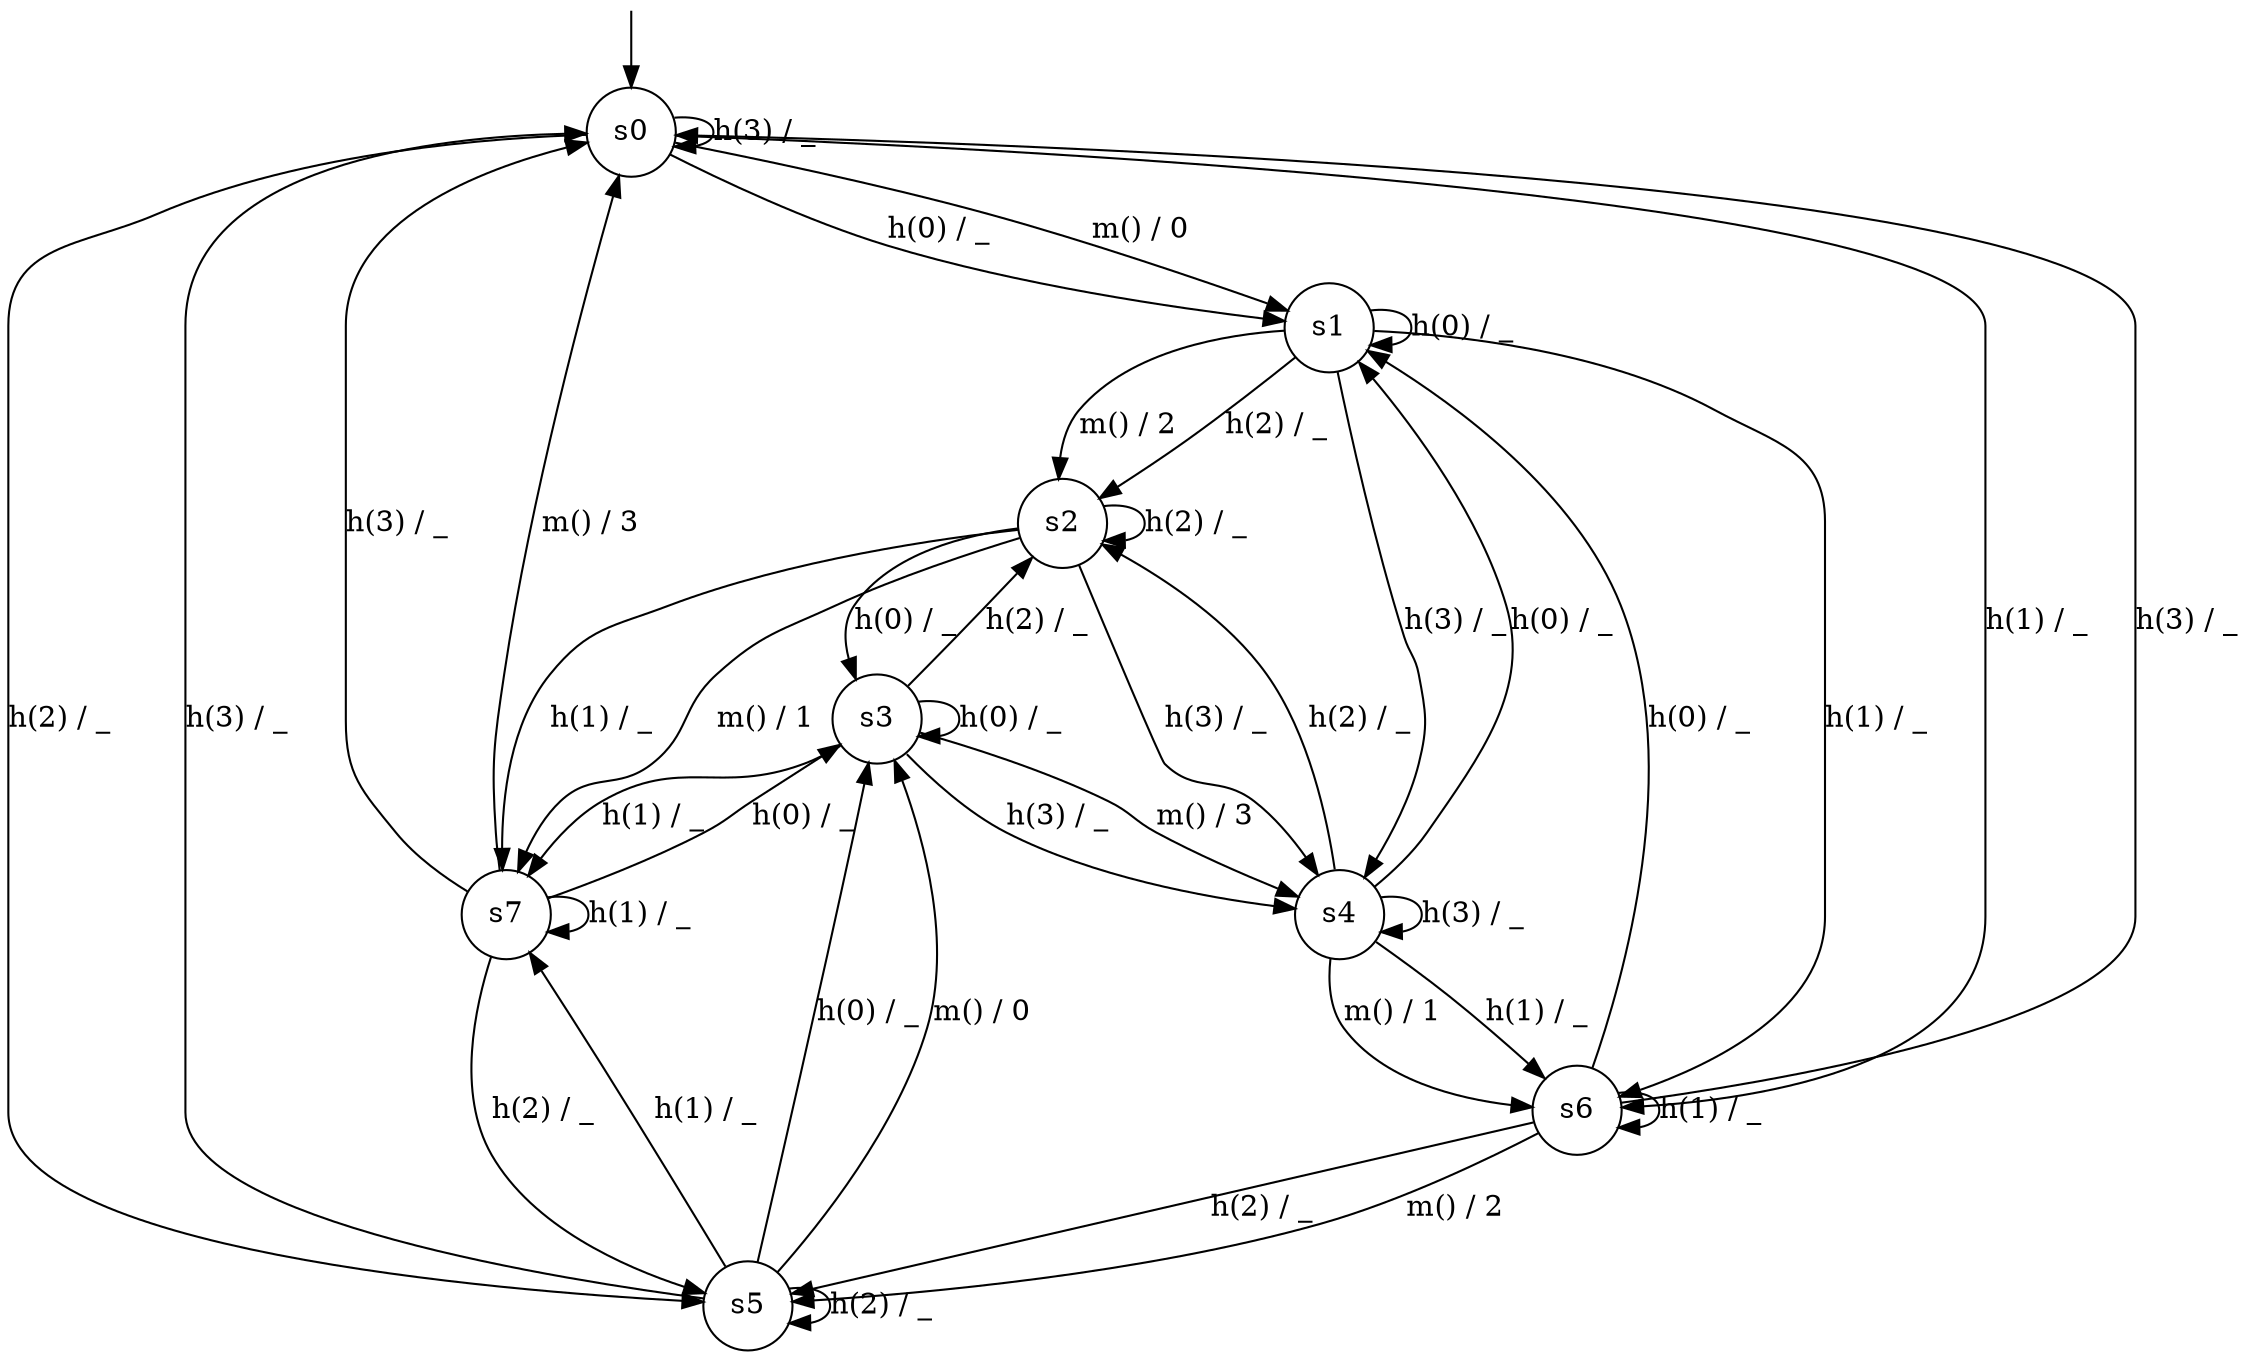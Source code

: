 digraph g {

	s0 [shape="circle" label="s0"];
	s1 [shape="circle" label="s1"];
	s2 [shape="circle" label="s2"];
	s3 [shape="circle" label="s3"];
	s4 [shape="circle" label="s4"];
	s5 [shape="circle" label="s5"];
	s6 [shape="circle" label="s6"];
	s7 [shape="circle" label="s7"];
	s0 -> s1 [label="h(0) / _"];
	s0 -> s6 [label="h(1) / _"];
	s0 -> s5 [label="h(2) / _"];
	s0 -> s0 [label="h(3) / _"];
	s0 -> s1 [label="m() / 0"];
	s1 -> s1 [label="h(0) / _"];
	s1 -> s6 [label="h(1) / _"];
	s1 -> s2 [label="h(2) / _"];
	s1 -> s4 [label="h(3) / _"];
	s1 -> s2 [label="m() / 2"];
	s2 -> s3 [label="h(0) / _"];
	s2 -> s7 [label="h(1) / _"];
	s2 -> s2 [label="h(2) / _"];
	s2 -> s4 [label="h(3) / _"];
	s2 -> s7 [label="m() / 1"];
	s3 -> s3 [label="h(0) / _"];
	s3 -> s7 [label="h(1) / _"];
	s3 -> s2 [label="h(2) / _"];
	s3 -> s4 [label="h(3) / _"];
	s3 -> s4 [label="m() / 3"];
	s4 -> s1 [label="h(0) / _"];
	s4 -> s6 [label="h(1) / _"];
	s4 -> s2 [label="h(2) / _"];
	s4 -> s4 [label="h(3) / _"];
	s4 -> s6 [label="m() / 1"];
	s5 -> s3 [label="h(0) / _"];
	s5 -> s7 [label="h(1) / _"];
	s5 -> s5 [label="h(2) / _"];
	s5 -> s0 [label="h(3) / _"];
	s5 -> s3 [label="m() / 0"];
	s6 -> s1 [label="h(0) / _"];
	s6 -> s6 [label="h(1) / _"];
	s6 -> s5 [label="h(2) / _"];
	s6 -> s0 [label="h(3) / _"];
	s6 -> s5 [label="m() / 2"];
	s7 -> s3 [label="h(0) / _"];
	s7 -> s7 [label="h(1) / _"];
	s7 -> s5 [label="h(2) / _"];
	s7 -> s0 [label="h(3) / _"];
	s7 -> s0 [label="m() / 3"];

__start0 [label="" shape="none" width="0" height="0"];
__start0 -> s0;

}
